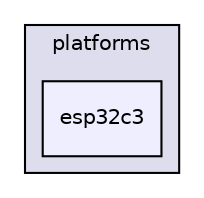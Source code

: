 digraph "esp32c3" {
  compound=true
  node [ fontsize="10", fontname="Helvetica"];
  edge [ labelfontsize="10", labelfontname="Helvetica"];
  subgraph clusterdir_1950524174e8219158fe7ad67b7174c6 {
    graph [ bgcolor="#ddddee", pencolor="black", label="platforms" fontname="Helvetica", fontsize="10", URL="dir_1950524174e8219158fe7ad67b7174c6.html"]
  dir_c8d06eadce81c53ee55aeedff8dd6338 [shape=box, label="esp32c3", style="filled", fillcolor="#eeeeff", pencolor="black", URL="dir_c8d06eadce81c53ee55aeedff8dd6338.html"];
  }
}
